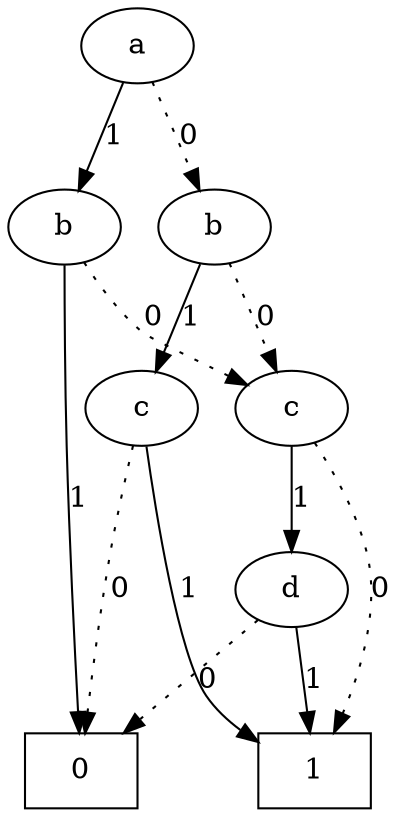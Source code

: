 digraph OBDD {
   {rank=same 1 }
   {rank=same 2 3 }
   {rank=same 4 5 }
   {rank=same 9 }

   0 [label="0", shape=box]
   1 [label="a"]
   2 [label="b"]
   4 [label="c"]
   9 [label="d"]
   5 [label="c"]
   3 [label="b"]
   16 [label="1", shape=box]

   1 -> 2 [label="0", style=dotted]
   1 -> 3 [label="1", style=solid]
   2 -> 4 [label="0", style=dotted]
   2 -> 5 [label="1", style=solid]
   4 -> 16 [label="0", style=dotted]
   4 -> 9 [label="1", style=solid]
   9 -> 0 [label="0", style=dotted]
   9 -> 16 [label="1", style=solid]
   5 -> 0 [label="0", style=dotted]
   5 -> 16 [label="1", style=solid]
   3 -> 4 [label="0", style=dotted]
   3 -> 0 [label="1", style=solid]
}